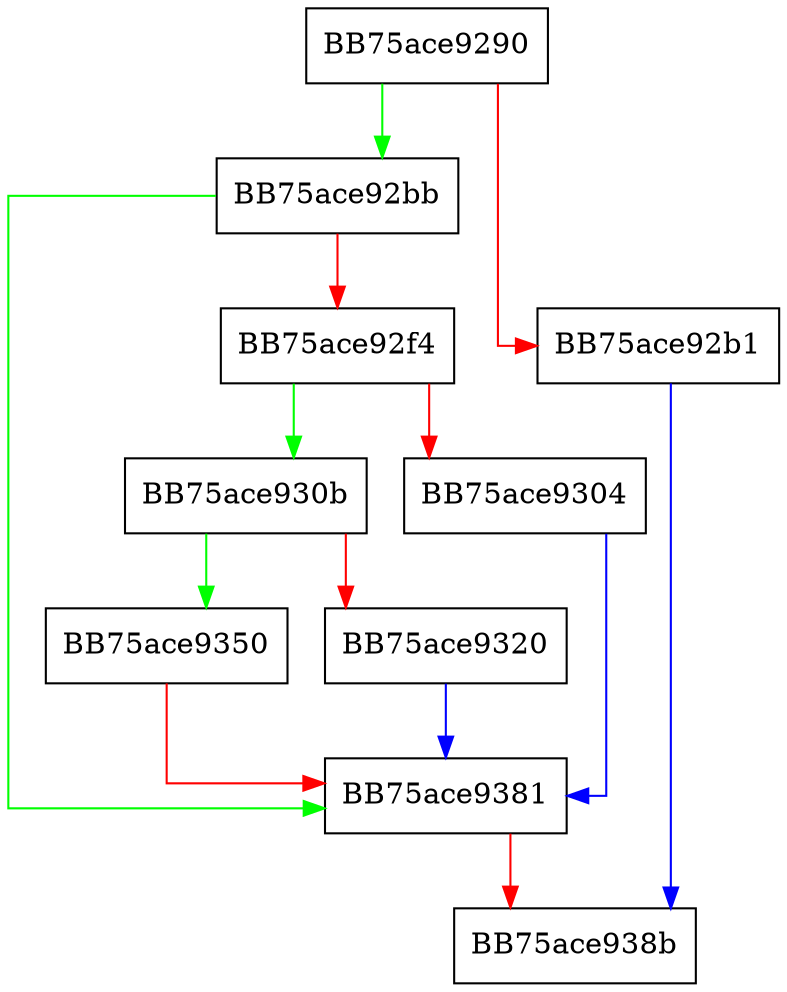 digraph add_buffer {
  node [shape="box"];
  graph [splines=ortho];
  BB75ace9290 -> BB75ace92bb [color="green"];
  BB75ace9290 -> BB75ace92b1 [color="red"];
  BB75ace92b1 -> BB75ace938b [color="blue"];
  BB75ace92bb -> BB75ace9381 [color="green"];
  BB75ace92bb -> BB75ace92f4 [color="red"];
  BB75ace92f4 -> BB75ace930b [color="green"];
  BB75ace92f4 -> BB75ace9304 [color="red"];
  BB75ace9304 -> BB75ace9381 [color="blue"];
  BB75ace930b -> BB75ace9350 [color="green"];
  BB75ace930b -> BB75ace9320 [color="red"];
  BB75ace9320 -> BB75ace9381 [color="blue"];
  BB75ace9350 -> BB75ace9381 [color="red"];
  BB75ace9381 -> BB75ace938b [color="red"];
}